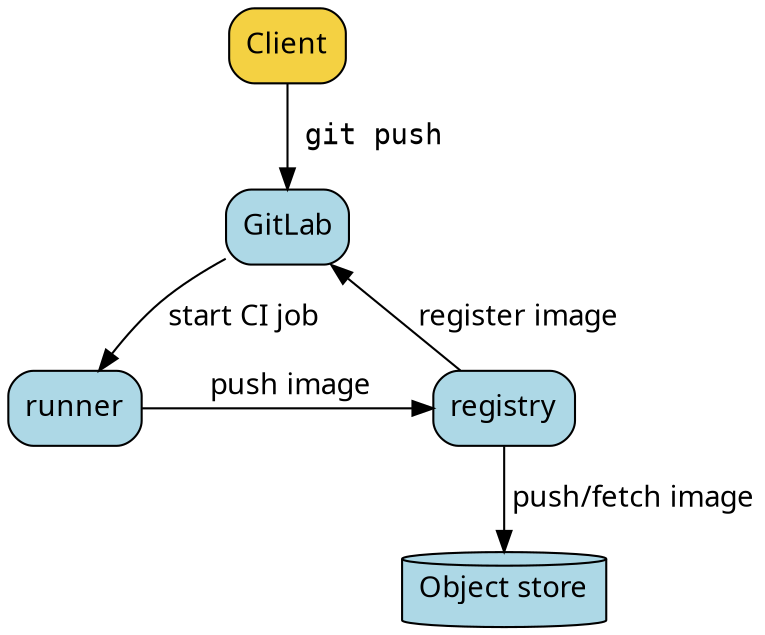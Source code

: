 strict digraph architecture {
  compound=true;
  newrank=true;

  graph [fontname="Raleway", nodesep="0.8"];
  node [shape="rect", style="filled,rounded", fontname="Raleway"];
  edge [fontname="Raleway"]

  Client [fillcolor="#f4d142"]
  storage [fillcolor="lightblue", label="Object store", shape="cylinder"]

  # main off-the-shelf services
  GitLab [fillcolor="lightblue"]

  # gitlab-ci
  runner [fillcolor="lightblue"]
  registry [fillcolor="lightblue"]

  Client -> GitLab [label=" git push" fontname="courier"]
  GitLab -> runner [label=" start CI job", lhead=cluster_ci]
  runner -> registry [label=" push image"]
  registry -> GitLab [label=" register image"]
  registry -> storage [label=" push/fetch image"]
  {rank=same; "runner", registry};
}

